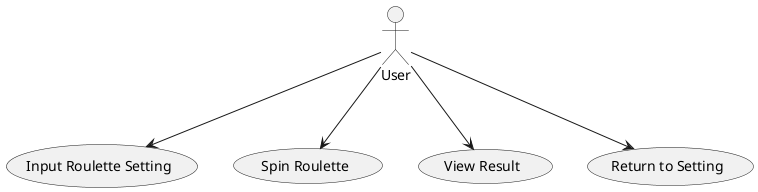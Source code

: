 @startuml usercase
actor User
User --> (Input Roulette Setting)
User --> (Spin Roulette)
User --> (View Result)
User --> (Return to Setting)
@enduml
